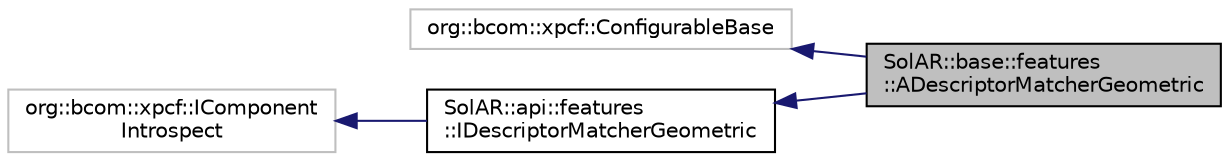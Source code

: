 digraph "SolAR::base::features::ADescriptorMatcherGeometric"
{
 // LATEX_PDF_SIZE
  edge [fontname="Helvetica",fontsize="10",labelfontname="Helvetica",labelfontsize="10"];
  node [fontname="Helvetica",fontsize="10",shape=record];
  rankdir="LR";
  Node1 [label="SolAR::base::features\l::ADescriptorMatcherGeometric",height=0.2,width=0.4,color="black", fillcolor="grey75", style="filled", fontcolor="black",tooltip=" "];
  Node2 -> Node1 [dir="back",color="midnightblue",fontsize="10",style="solid",fontname="Helvetica"];
  Node2 [label="org::bcom::xpcf::ConfigurableBase",height=0.2,width=0.4,color="grey75", fillcolor="white", style="filled",tooltip=" "];
  Node3 -> Node1 [dir="back",color="midnightblue",fontsize="10",style="solid",fontname="Helvetica"];
  Node3 [label="SolAR::api::features\l::IDescriptorMatcherGeometric",height=0.2,width=0.4,color="black", fillcolor="white", style="filled",URL="$class_sol_a_r_1_1api_1_1features_1_1_i_descriptor_matcher_geometric.html",tooltip="Matches two sets of descriptors based on geometric constraints. UUID: 2ed445a6-32f3-44a1-9dc5-3b0cfec..."];
  Node4 -> Node3 [dir="back",color="midnightblue",fontsize="10",style="solid",fontname="Helvetica"];
  Node4 [label="org::bcom::xpcf::IComponent\lIntrospect",height=0.2,width=0.4,color="grey75", fillcolor="white", style="filled",tooltip=" "];
}
